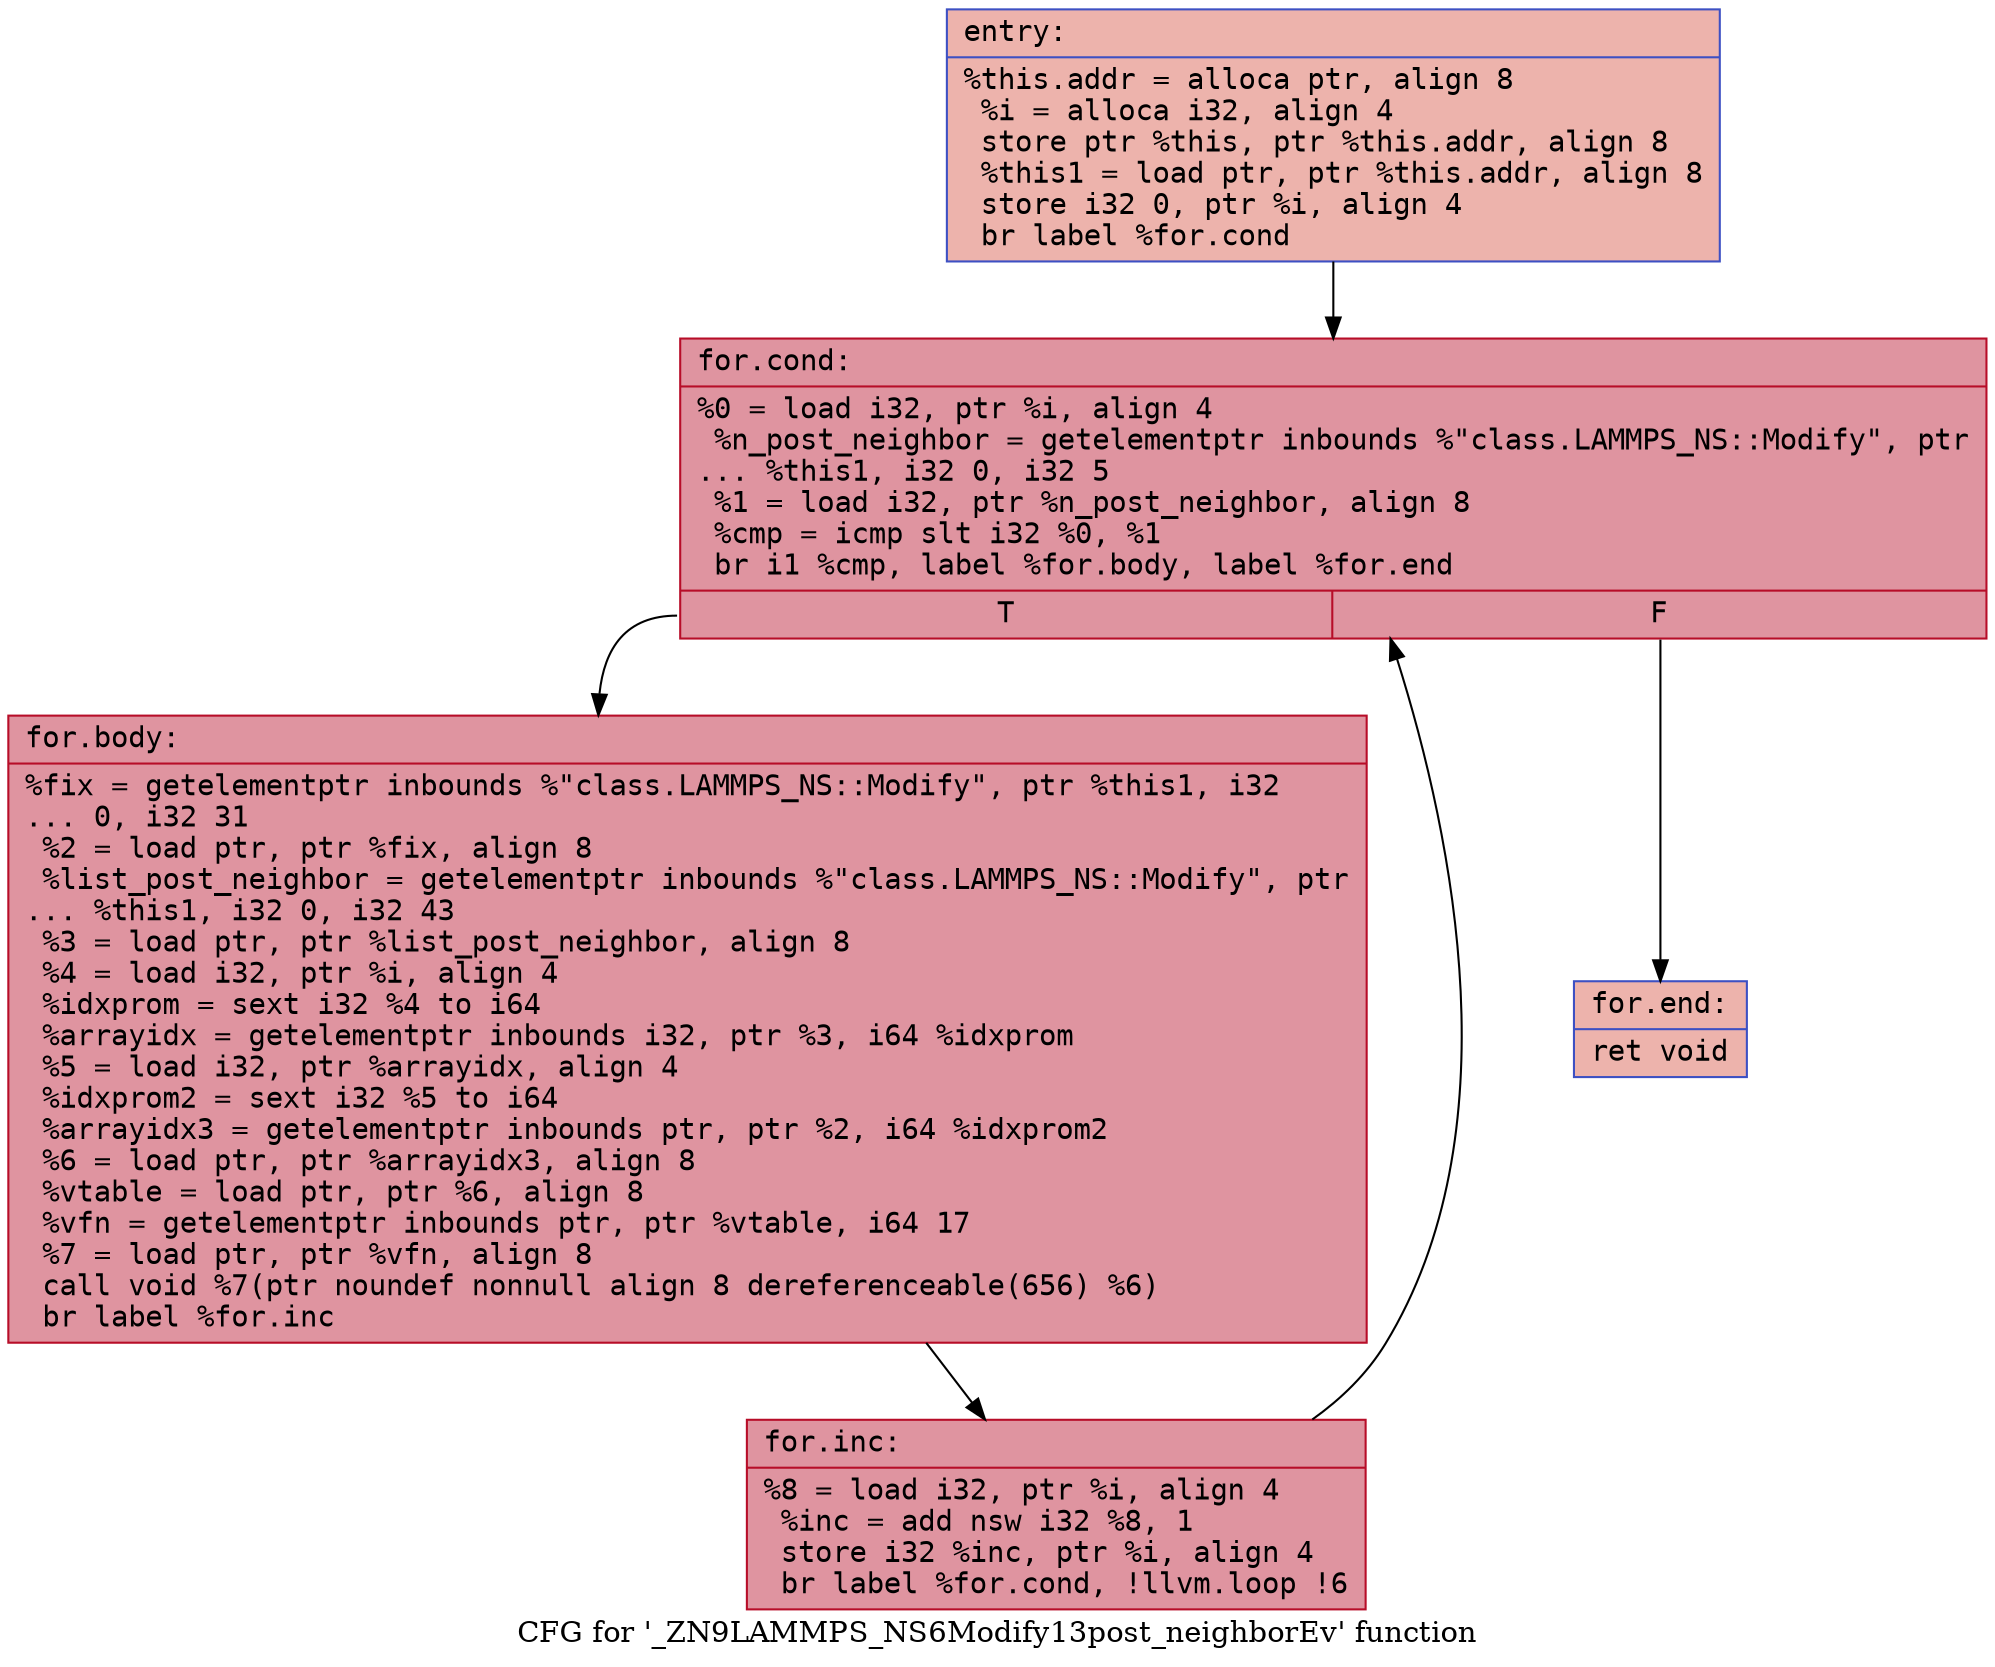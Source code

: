 digraph "CFG for '_ZN9LAMMPS_NS6Modify13post_neighborEv' function" {
	label="CFG for '_ZN9LAMMPS_NS6Modify13post_neighborEv' function";

	Node0x561f162c3e10 [shape=record,color="#3d50c3ff", style=filled, fillcolor="#d6524470" fontname="Courier",label="{entry:\l|  %this.addr = alloca ptr, align 8\l  %i = alloca i32, align 4\l  store ptr %this, ptr %this.addr, align 8\l  %this1 = load ptr, ptr %this.addr, align 8\l  store i32 0, ptr %i, align 4\l  br label %for.cond\l}"];
	Node0x561f162c3e10 -> Node0x561f162c40c0[tooltip="entry -> for.cond\nProbability 100.00%" ];
	Node0x561f162c40c0 [shape=record,color="#b70d28ff", style=filled, fillcolor="#b70d2870" fontname="Courier",label="{for.cond:\l|  %0 = load i32, ptr %i, align 4\l  %n_post_neighbor = getelementptr inbounds %\"class.LAMMPS_NS::Modify\", ptr\l... %this1, i32 0, i32 5\l  %1 = load i32, ptr %n_post_neighbor, align 8\l  %cmp = icmp slt i32 %0, %1\l  br i1 %cmp, label %for.body, label %for.end\l|{<s0>T|<s1>F}}"];
	Node0x561f162c40c0:s0 -> Node0x561f162c4480[tooltip="for.cond -> for.body\nProbability 96.88%" ];
	Node0x561f162c40c0:s1 -> Node0x561f162c44d0[tooltip="for.cond -> for.end\nProbability 3.12%" ];
	Node0x561f162c4480 [shape=record,color="#b70d28ff", style=filled, fillcolor="#b70d2870" fontname="Courier",label="{for.body:\l|  %fix = getelementptr inbounds %\"class.LAMMPS_NS::Modify\", ptr %this1, i32\l... 0, i32 31\l  %2 = load ptr, ptr %fix, align 8\l  %list_post_neighbor = getelementptr inbounds %\"class.LAMMPS_NS::Modify\", ptr\l... %this1, i32 0, i32 43\l  %3 = load ptr, ptr %list_post_neighbor, align 8\l  %4 = load i32, ptr %i, align 4\l  %idxprom = sext i32 %4 to i64\l  %arrayidx = getelementptr inbounds i32, ptr %3, i64 %idxprom\l  %5 = load i32, ptr %arrayidx, align 4\l  %idxprom2 = sext i32 %5 to i64\l  %arrayidx3 = getelementptr inbounds ptr, ptr %2, i64 %idxprom2\l  %6 = load ptr, ptr %arrayidx3, align 8\l  %vtable = load ptr, ptr %6, align 8\l  %vfn = getelementptr inbounds ptr, ptr %vtable, i64 17\l  %7 = load ptr, ptr %vfn, align 8\l  call void %7(ptr noundef nonnull align 8 dereferenceable(656) %6)\l  br label %for.inc\l}"];
	Node0x561f162c4480 -> Node0x561f162c5130[tooltip="for.body -> for.inc\nProbability 100.00%" ];
	Node0x561f162c5130 [shape=record,color="#b70d28ff", style=filled, fillcolor="#b70d2870" fontname="Courier",label="{for.inc:\l|  %8 = load i32, ptr %i, align 4\l  %inc = add nsw i32 %8, 1\l  store i32 %inc, ptr %i, align 4\l  br label %for.cond, !llvm.loop !6\l}"];
	Node0x561f162c5130 -> Node0x561f162c40c0[tooltip="for.inc -> for.cond\nProbability 100.00%" ];
	Node0x561f162c44d0 [shape=record,color="#3d50c3ff", style=filled, fillcolor="#d6524470" fontname="Courier",label="{for.end:\l|  ret void\l}"];
}
